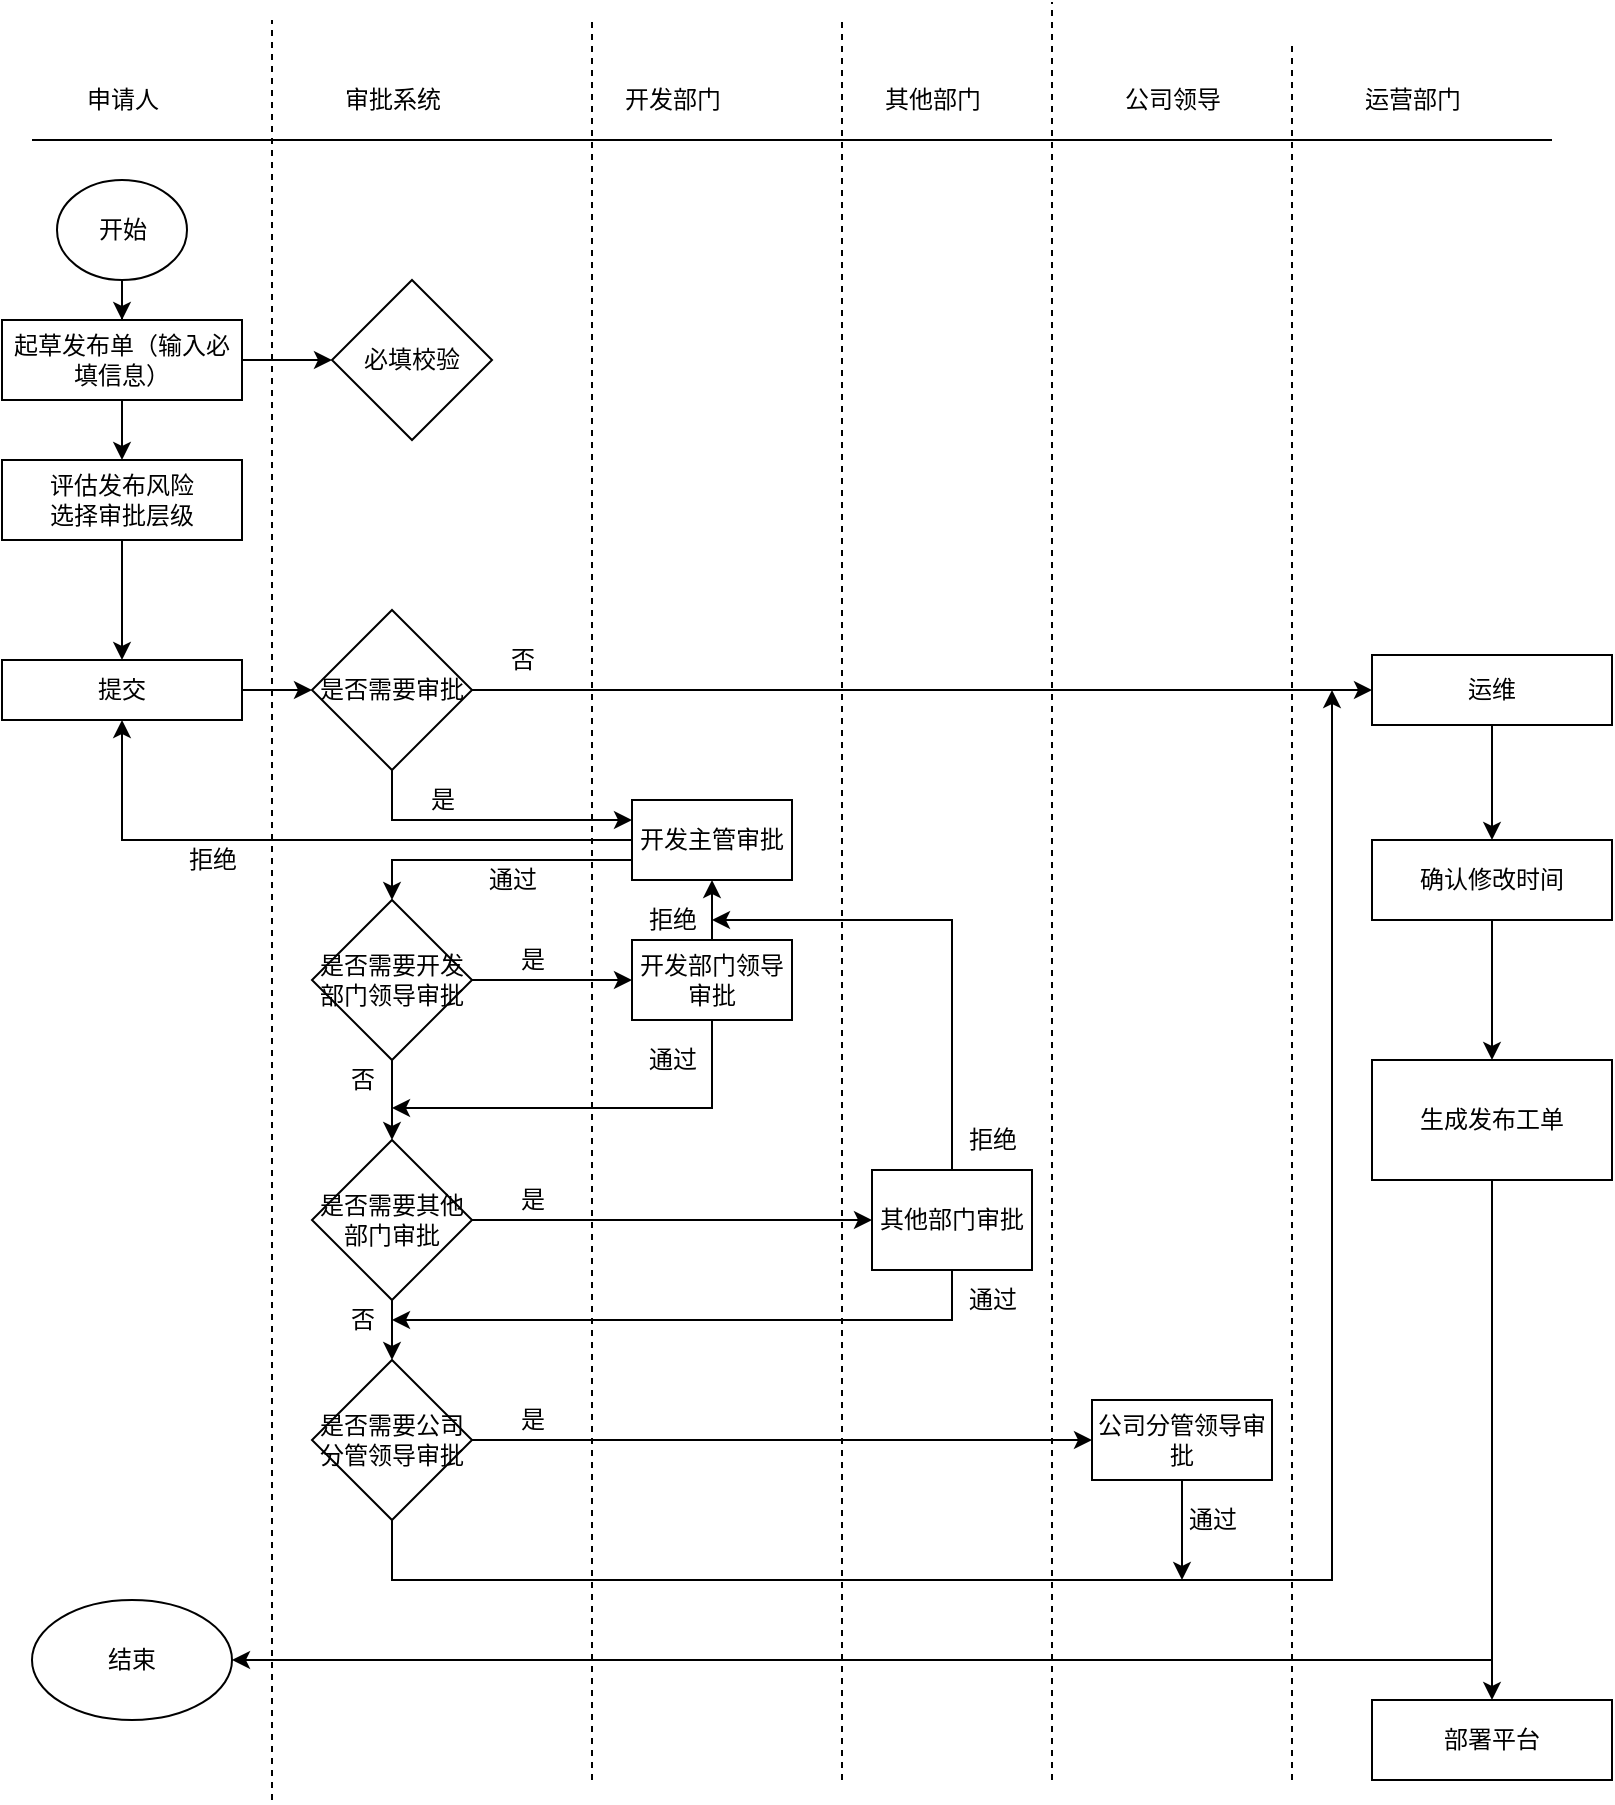 <mxfile version="15.5.2" type="github">
  <diagram id="Vmgq69G5zivHSpTC17q_" name="Page-1">
    <mxGraphModel dx="782" dy="352" grid="1" gridSize="10" guides="1" tooltips="1" connect="1" arrows="1" fold="1" page="1" pageScale="1" pageWidth="850" pageHeight="1100" math="0" shadow="0">
      <root>
        <mxCell id="0" />
        <mxCell id="1" parent="0" />
        <mxCell id="4fzQf8-RqGM_sW67UMcs-1" value="" style="endArrow=none;html=1;rounded=0;" edge="1" parent="1">
          <mxGeometry width="50" height="50" relative="1" as="geometry">
            <mxPoint x="40" y="80" as="sourcePoint" />
            <mxPoint x="800" y="80" as="targetPoint" />
          </mxGeometry>
        </mxCell>
        <mxCell id="4fzQf8-RqGM_sW67UMcs-2" value="" style="endArrow=none;dashed=1;html=1;rounded=0;" edge="1" parent="1">
          <mxGeometry width="50" height="50" relative="1" as="geometry">
            <mxPoint x="160" y="910" as="sourcePoint" />
            <mxPoint x="160" y="20" as="targetPoint" />
          </mxGeometry>
        </mxCell>
        <mxCell id="4fzQf8-RqGM_sW67UMcs-3" value="" style="endArrow=none;dashed=1;html=1;rounded=0;" edge="1" parent="1">
          <mxGeometry width="50" height="50" relative="1" as="geometry">
            <mxPoint x="320" y="900" as="sourcePoint" />
            <mxPoint x="320" y="20" as="targetPoint" />
          </mxGeometry>
        </mxCell>
        <mxCell id="4fzQf8-RqGM_sW67UMcs-4" value="" style="endArrow=none;dashed=1;html=1;rounded=0;" edge="1" parent="1">
          <mxGeometry width="50" height="50" relative="1" as="geometry">
            <mxPoint x="445" y="900" as="sourcePoint" />
            <mxPoint x="445" y="20" as="targetPoint" />
          </mxGeometry>
        </mxCell>
        <mxCell id="4fzQf8-RqGM_sW67UMcs-5" value="" style="endArrow=none;dashed=1;html=1;rounded=0;" edge="1" parent="1">
          <mxGeometry width="50" height="50" relative="1" as="geometry">
            <mxPoint x="550" y="900" as="sourcePoint" />
            <mxPoint x="550" y="11" as="targetPoint" />
          </mxGeometry>
        </mxCell>
        <mxCell id="4fzQf8-RqGM_sW67UMcs-6" value="" style="endArrow=none;dashed=1;html=1;rounded=0;" edge="1" parent="1">
          <mxGeometry width="50" height="50" relative="1" as="geometry">
            <mxPoint x="670" y="900" as="sourcePoint" />
            <mxPoint x="670" y="30" as="targetPoint" />
          </mxGeometry>
        </mxCell>
        <mxCell id="4fzQf8-RqGM_sW67UMcs-7" value="申请人" style="text;html=1;align=center;verticalAlign=middle;resizable=0;points=[];autosize=1;strokeColor=none;fillColor=none;" vertex="1" parent="1">
          <mxGeometry x="60" y="50" width="50" height="20" as="geometry" />
        </mxCell>
        <mxCell id="4fzQf8-RqGM_sW67UMcs-8" value="审批系统" style="text;html=1;align=center;verticalAlign=middle;resizable=0;points=[];autosize=1;strokeColor=none;fillColor=none;" vertex="1" parent="1">
          <mxGeometry x="190" y="50" width="60" height="20" as="geometry" />
        </mxCell>
        <mxCell id="4fzQf8-RqGM_sW67UMcs-9" value="开发部门" style="text;html=1;align=center;verticalAlign=middle;resizable=0;points=[];autosize=1;strokeColor=none;fillColor=none;" vertex="1" parent="1">
          <mxGeometry x="330" y="50" width="60" height="20" as="geometry" />
        </mxCell>
        <mxCell id="4fzQf8-RqGM_sW67UMcs-10" value="其他部门" style="text;html=1;align=center;verticalAlign=middle;resizable=0;points=[];autosize=1;strokeColor=none;fillColor=none;" vertex="1" parent="1">
          <mxGeometry x="460" y="50" width="60" height="20" as="geometry" />
        </mxCell>
        <mxCell id="4fzQf8-RqGM_sW67UMcs-11" value="公司领导" style="text;html=1;align=center;verticalAlign=middle;resizable=0;points=[];autosize=1;strokeColor=none;fillColor=none;" vertex="1" parent="1">
          <mxGeometry x="580" y="50" width="60" height="20" as="geometry" />
        </mxCell>
        <mxCell id="4fzQf8-RqGM_sW67UMcs-12" value="运营部门" style="text;html=1;align=center;verticalAlign=middle;resizable=0;points=[];autosize=1;strokeColor=none;fillColor=none;" vertex="1" parent="1">
          <mxGeometry x="700" y="50" width="60" height="20" as="geometry" />
        </mxCell>
        <mxCell id="4fzQf8-RqGM_sW67UMcs-15" value="" style="edgeStyle=orthogonalEdgeStyle;rounded=0;orthogonalLoop=1;jettySize=auto;html=1;" edge="1" parent="1" source="4fzQf8-RqGM_sW67UMcs-13" target="4fzQf8-RqGM_sW67UMcs-14">
          <mxGeometry relative="1" as="geometry" />
        </mxCell>
        <mxCell id="4fzQf8-RqGM_sW67UMcs-13" value="开始" style="ellipse;whiteSpace=wrap;html=1;" vertex="1" parent="1">
          <mxGeometry x="52.5" y="100" width="65" height="50" as="geometry" />
        </mxCell>
        <mxCell id="4fzQf8-RqGM_sW67UMcs-20" value="" style="edgeStyle=orthogonalEdgeStyle;rounded=0;orthogonalLoop=1;jettySize=auto;html=1;" edge="1" parent="1" source="4fzQf8-RqGM_sW67UMcs-14" target="4fzQf8-RqGM_sW67UMcs-16">
          <mxGeometry relative="1" as="geometry" />
        </mxCell>
        <mxCell id="4fzQf8-RqGM_sW67UMcs-22" value="" style="edgeStyle=orthogonalEdgeStyle;rounded=0;orthogonalLoop=1;jettySize=auto;html=1;" edge="1" parent="1" source="4fzQf8-RqGM_sW67UMcs-14" target="4fzQf8-RqGM_sW67UMcs-21">
          <mxGeometry relative="1" as="geometry" />
        </mxCell>
        <mxCell id="4fzQf8-RqGM_sW67UMcs-14" value="起草发布单（输入必填信息）" style="whiteSpace=wrap;html=1;" vertex="1" parent="1">
          <mxGeometry x="25" y="170" width="120" height="40" as="geometry" />
        </mxCell>
        <mxCell id="4fzQf8-RqGM_sW67UMcs-16" value="必填校验" style="rhombus;whiteSpace=wrap;html=1;" vertex="1" parent="1">
          <mxGeometry x="190" y="150" width="80" height="80" as="geometry" />
        </mxCell>
        <mxCell id="4fzQf8-RqGM_sW67UMcs-24" value="" style="edgeStyle=orthogonalEdgeStyle;rounded=0;orthogonalLoop=1;jettySize=auto;html=1;" edge="1" parent="1" source="4fzQf8-RqGM_sW67UMcs-21" target="4fzQf8-RqGM_sW67UMcs-23">
          <mxGeometry relative="1" as="geometry" />
        </mxCell>
        <mxCell id="4fzQf8-RqGM_sW67UMcs-21" value="&lt;div&gt;评估发布风险&lt;/div&gt;&lt;div&gt;选择审批层级&lt;/div&gt;" style="whiteSpace=wrap;html=1;" vertex="1" parent="1">
          <mxGeometry x="25" y="240" width="120" height="40" as="geometry" />
        </mxCell>
        <mxCell id="4fzQf8-RqGM_sW67UMcs-26" value="" style="edgeStyle=orthogonalEdgeStyle;rounded=0;orthogonalLoop=1;jettySize=auto;html=1;" edge="1" parent="1" source="4fzQf8-RqGM_sW67UMcs-23" target="4fzQf8-RqGM_sW67UMcs-25">
          <mxGeometry relative="1" as="geometry" />
        </mxCell>
        <mxCell id="4fzQf8-RqGM_sW67UMcs-23" value="提交" style="whiteSpace=wrap;html=1;" vertex="1" parent="1">
          <mxGeometry x="25" y="340" width="120" height="30" as="geometry" />
        </mxCell>
        <mxCell id="4fzQf8-RqGM_sW67UMcs-28" value="" style="edgeStyle=orthogonalEdgeStyle;rounded=0;orthogonalLoop=1;jettySize=auto;html=1;" edge="1" parent="1" source="4fzQf8-RqGM_sW67UMcs-25" target="4fzQf8-RqGM_sW67UMcs-27">
          <mxGeometry relative="1" as="geometry" />
        </mxCell>
        <mxCell id="4fzQf8-RqGM_sW67UMcs-25" value="是否需要审批" style="rhombus;whiteSpace=wrap;html=1;" vertex="1" parent="1">
          <mxGeometry x="180" y="315" width="80" height="80" as="geometry" />
        </mxCell>
        <mxCell id="4fzQf8-RqGM_sW67UMcs-68" value="" style="edgeStyle=orthogonalEdgeStyle;rounded=0;orthogonalLoop=1;jettySize=auto;html=1;" edge="1" parent="1" source="4fzQf8-RqGM_sW67UMcs-27" target="4fzQf8-RqGM_sW67UMcs-67">
          <mxGeometry relative="1" as="geometry" />
        </mxCell>
        <mxCell id="4fzQf8-RqGM_sW67UMcs-27" value="运维" style="whiteSpace=wrap;html=1;" vertex="1" parent="1">
          <mxGeometry x="710" y="337.5" width="120" height="35" as="geometry" />
        </mxCell>
        <mxCell id="4fzQf8-RqGM_sW67UMcs-32" value="" style="edgeStyle=orthogonalEdgeStyle;rounded=0;orthogonalLoop=1;jettySize=auto;html=1;" edge="1" parent="1" source="4fzQf8-RqGM_sW67UMcs-29" target="4fzQf8-RqGM_sW67UMcs-31">
          <mxGeometry relative="1" as="geometry" />
        </mxCell>
        <mxCell id="4fzQf8-RqGM_sW67UMcs-45" value="" style="edgeStyle=orthogonalEdgeStyle;rounded=0;orthogonalLoop=1;jettySize=auto;html=1;" edge="1" parent="1" source="4fzQf8-RqGM_sW67UMcs-29" target="4fzQf8-RqGM_sW67UMcs-44">
          <mxGeometry relative="1" as="geometry" />
        </mxCell>
        <mxCell id="4fzQf8-RqGM_sW67UMcs-29" value="是否需要开发部门领导审批" style="rhombus;whiteSpace=wrap;html=1;" vertex="1" parent="1">
          <mxGeometry x="180" y="460" width="80" height="80" as="geometry" />
        </mxCell>
        <mxCell id="4fzQf8-RqGM_sW67UMcs-34" value="" style="edgeStyle=orthogonalEdgeStyle;rounded=0;orthogonalLoop=1;jettySize=auto;html=1;" edge="1" parent="1" source="4fzQf8-RqGM_sW67UMcs-31" target="4fzQf8-RqGM_sW67UMcs-33">
          <mxGeometry relative="1" as="geometry" />
        </mxCell>
        <mxCell id="4fzQf8-RqGM_sW67UMcs-53" value="" style="edgeStyle=orthogonalEdgeStyle;rounded=0;orthogonalLoop=1;jettySize=auto;html=1;" edge="1" parent="1" source="4fzQf8-RqGM_sW67UMcs-31" target="4fzQf8-RqGM_sW67UMcs-52">
          <mxGeometry relative="1" as="geometry" />
        </mxCell>
        <mxCell id="4fzQf8-RqGM_sW67UMcs-31" value="是否需要其他部门审批" style="rhombus;whiteSpace=wrap;html=1;" vertex="1" parent="1">
          <mxGeometry x="180" y="580" width="80" height="80" as="geometry" />
        </mxCell>
        <mxCell id="4fzQf8-RqGM_sW67UMcs-61" value="" style="edgeStyle=orthogonalEdgeStyle;rounded=0;orthogonalLoop=1;jettySize=auto;html=1;" edge="1" parent="1" source="4fzQf8-RqGM_sW67UMcs-33" target="4fzQf8-RqGM_sW67UMcs-60">
          <mxGeometry relative="1" as="geometry" />
        </mxCell>
        <mxCell id="4fzQf8-RqGM_sW67UMcs-33" value="是否需要公司分管领导审批" style="rhombus;whiteSpace=wrap;html=1;" vertex="1" parent="1">
          <mxGeometry x="180" y="690" width="80" height="80" as="geometry" />
        </mxCell>
        <mxCell id="4fzQf8-RqGM_sW67UMcs-42" value="" style="edgeStyle=orthogonalEdgeStyle;rounded=0;orthogonalLoop=1;jettySize=auto;html=1;entryX=0.5;entryY=1;entryDx=0;entryDy=0;" edge="1" parent="1" source="4fzQf8-RqGM_sW67UMcs-35" target="4fzQf8-RqGM_sW67UMcs-23">
          <mxGeometry relative="1" as="geometry" />
        </mxCell>
        <mxCell id="4fzQf8-RqGM_sW67UMcs-35" value="开发主管审批" style="rounded=0;whiteSpace=wrap;html=1;" vertex="1" parent="1">
          <mxGeometry x="340" y="410" width="80" height="40" as="geometry" />
        </mxCell>
        <mxCell id="4fzQf8-RqGM_sW67UMcs-37" value="" style="endArrow=classic;html=1;rounded=0;exitX=0.5;exitY=1;exitDx=0;exitDy=0;entryX=0;entryY=0.25;entryDx=0;entryDy=0;" edge="1" parent="1" source="4fzQf8-RqGM_sW67UMcs-25" target="4fzQf8-RqGM_sW67UMcs-35">
          <mxGeometry width="50" height="50" relative="1" as="geometry">
            <mxPoint x="420" y="470" as="sourcePoint" />
            <mxPoint x="470" y="420" as="targetPoint" />
            <Array as="points">
              <mxPoint x="220" y="420" />
            </Array>
          </mxGeometry>
        </mxCell>
        <mxCell id="4fzQf8-RqGM_sW67UMcs-38" value="" style="endArrow=classic;html=1;rounded=0;exitX=0;exitY=0.75;exitDx=0;exitDy=0;entryX=0.5;entryY=0;entryDx=0;entryDy=0;" edge="1" parent="1" source="4fzQf8-RqGM_sW67UMcs-35" target="4fzQf8-RqGM_sW67UMcs-29">
          <mxGeometry width="50" height="50" relative="1" as="geometry">
            <mxPoint x="420" y="470" as="sourcePoint" />
            <mxPoint x="470" y="420" as="targetPoint" />
            <Array as="points">
              <mxPoint x="220" y="440" />
            </Array>
          </mxGeometry>
        </mxCell>
        <mxCell id="4fzQf8-RqGM_sW67UMcs-39" value="是" style="text;html=1;align=center;verticalAlign=middle;resizable=0;points=[];autosize=1;strokeColor=none;fillColor=none;" vertex="1" parent="1">
          <mxGeometry x="230" y="400" width="30" height="20" as="geometry" />
        </mxCell>
        <mxCell id="4fzQf8-RqGM_sW67UMcs-40" value="否" style="text;html=1;align=center;verticalAlign=middle;resizable=0;points=[];autosize=1;strokeColor=none;fillColor=none;" vertex="1" parent="1">
          <mxGeometry x="270" y="330" width="30" height="20" as="geometry" />
        </mxCell>
        <mxCell id="4fzQf8-RqGM_sW67UMcs-41" value="通过" style="text;html=1;align=center;verticalAlign=middle;resizable=0;points=[];autosize=1;strokeColor=none;fillColor=none;" vertex="1" parent="1">
          <mxGeometry x="260" y="440" width="40" height="20" as="geometry" />
        </mxCell>
        <mxCell id="4fzQf8-RqGM_sW67UMcs-43" value="拒绝" style="text;html=1;align=center;verticalAlign=middle;resizable=0;points=[];autosize=1;strokeColor=none;fillColor=none;" vertex="1" parent="1">
          <mxGeometry x="110" y="430" width="40" height="20" as="geometry" />
        </mxCell>
        <mxCell id="4fzQf8-RqGM_sW67UMcs-50" value="" style="edgeStyle=orthogonalEdgeStyle;rounded=0;orthogonalLoop=1;jettySize=auto;html=1;" edge="1" parent="1" source="4fzQf8-RqGM_sW67UMcs-44" target="4fzQf8-RqGM_sW67UMcs-35">
          <mxGeometry relative="1" as="geometry" />
        </mxCell>
        <mxCell id="4fzQf8-RqGM_sW67UMcs-44" value="开发部门领导审批" style="whiteSpace=wrap;html=1;" vertex="1" parent="1">
          <mxGeometry x="340" y="480" width="80" height="40" as="geometry" />
        </mxCell>
        <mxCell id="4fzQf8-RqGM_sW67UMcs-46" value="是" style="text;html=1;align=center;verticalAlign=middle;resizable=0;points=[];autosize=1;strokeColor=none;fillColor=none;" vertex="1" parent="1">
          <mxGeometry x="275" y="480" width="30" height="20" as="geometry" />
        </mxCell>
        <mxCell id="4fzQf8-RqGM_sW67UMcs-47" value="否" style="text;html=1;align=center;verticalAlign=middle;resizable=0;points=[];autosize=1;strokeColor=none;fillColor=none;" vertex="1" parent="1">
          <mxGeometry x="190" y="540" width="30" height="20" as="geometry" />
        </mxCell>
        <mxCell id="4fzQf8-RqGM_sW67UMcs-48" value="" style="endArrow=classic;html=1;rounded=0;exitX=0.5;exitY=1;exitDx=0;exitDy=0;" edge="1" parent="1" source="4fzQf8-RqGM_sW67UMcs-44">
          <mxGeometry width="50" height="50" relative="1" as="geometry">
            <mxPoint x="290" y="610" as="sourcePoint" />
            <mxPoint x="220" y="564" as="targetPoint" />
            <Array as="points">
              <mxPoint x="380" y="564" />
            </Array>
          </mxGeometry>
        </mxCell>
        <mxCell id="4fzQf8-RqGM_sW67UMcs-49" value="通过" style="text;html=1;align=center;verticalAlign=middle;resizable=0;points=[];autosize=1;strokeColor=none;fillColor=none;" vertex="1" parent="1">
          <mxGeometry x="340" y="530" width="40" height="20" as="geometry" />
        </mxCell>
        <mxCell id="4fzQf8-RqGM_sW67UMcs-51" value="拒绝" style="text;html=1;align=center;verticalAlign=middle;resizable=0;points=[];autosize=1;strokeColor=none;fillColor=none;" vertex="1" parent="1">
          <mxGeometry x="340" y="460" width="40" height="20" as="geometry" />
        </mxCell>
        <mxCell id="4fzQf8-RqGM_sW67UMcs-52" value="其他部门审批" style="whiteSpace=wrap;html=1;" vertex="1" parent="1">
          <mxGeometry x="460" y="595" width="80" height="50" as="geometry" />
        </mxCell>
        <mxCell id="4fzQf8-RqGM_sW67UMcs-54" value="是" style="text;html=1;align=center;verticalAlign=middle;resizable=0;points=[];autosize=1;strokeColor=none;fillColor=none;" vertex="1" parent="1">
          <mxGeometry x="275" y="600" width="30" height="20" as="geometry" />
        </mxCell>
        <mxCell id="4fzQf8-RqGM_sW67UMcs-55" value="否" style="text;html=1;align=center;verticalAlign=middle;resizable=0;points=[];autosize=1;strokeColor=none;fillColor=none;" vertex="1" parent="1">
          <mxGeometry x="190" y="660" width="30" height="20" as="geometry" />
        </mxCell>
        <mxCell id="4fzQf8-RqGM_sW67UMcs-56" value="" style="endArrow=classic;html=1;rounded=0;exitX=0.5;exitY=1;exitDx=0;exitDy=0;" edge="1" parent="1" source="4fzQf8-RqGM_sW67UMcs-52" target="4fzQf8-RqGM_sW67UMcs-55">
          <mxGeometry width="50" height="50" relative="1" as="geometry">
            <mxPoint x="460" y="660" as="sourcePoint" />
            <mxPoint x="510" y="610" as="targetPoint" />
            <Array as="points">
              <mxPoint x="500" y="670" />
            </Array>
          </mxGeometry>
        </mxCell>
        <mxCell id="4fzQf8-RqGM_sW67UMcs-57" value="通过" style="text;html=1;align=center;verticalAlign=middle;resizable=0;points=[];autosize=1;strokeColor=none;fillColor=none;" vertex="1" parent="1">
          <mxGeometry x="500" y="650" width="40" height="20" as="geometry" />
        </mxCell>
        <mxCell id="4fzQf8-RqGM_sW67UMcs-58" value="" style="endArrow=classic;html=1;rounded=0;exitX=0.5;exitY=0;exitDx=0;exitDy=0;entryX=1;entryY=0.5;entryDx=0;entryDy=0;entryPerimeter=0;" edge="1" parent="1" source="4fzQf8-RqGM_sW67UMcs-52" target="4fzQf8-RqGM_sW67UMcs-51">
          <mxGeometry width="50" height="50" relative="1" as="geometry">
            <mxPoint x="460" y="560" as="sourcePoint" />
            <mxPoint x="500" y="460" as="targetPoint" />
            <Array as="points">
              <mxPoint x="500" y="470" />
            </Array>
          </mxGeometry>
        </mxCell>
        <mxCell id="4fzQf8-RqGM_sW67UMcs-59" value="拒绝" style="text;html=1;align=center;verticalAlign=middle;resizable=0;points=[];autosize=1;strokeColor=none;fillColor=none;" vertex="1" parent="1">
          <mxGeometry x="500" y="570" width="40" height="20" as="geometry" />
        </mxCell>
        <mxCell id="4fzQf8-RqGM_sW67UMcs-60" value="公司分管领导审批" style="whiteSpace=wrap;html=1;" vertex="1" parent="1">
          <mxGeometry x="570" y="710" width="90" height="40" as="geometry" />
        </mxCell>
        <mxCell id="4fzQf8-RqGM_sW67UMcs-62" value="是" style="text;html=1;align=center;verticalAlign=middle;resizable=0;points=[];autosize=1;strokeColor=none;fillColor=none;" vertex="1" parent="1">
          <mxGeometry x="275" y="710" width="30" height="20" as="geometry" />
        </mxCell>
        <mxCell id="4fzQf8-RqGM_sW67UMcs-63" value="" style="endArrow=classic;html=1;rounded=0;exitX=0.5;exitY=1;exitDx=0;exitDy=0;" edge="1" parent="1" source="4fzQf8-RqGM_sW67UMcs-33">
          <mxGeometry width="50" height="50" relative="1" as="geometry">
            <mxPoint x="500" y="750" as="sourcePoint" />
            <mxPoint x="690" y="355" as="targetPoint" />
            <Array as="points">
              <mxPoint x="220" y="800" />
              <mxPoint x="690" y="800" />
            </Array>
          </mxGeometry>
        </mxCell>
        <mxCell id="4fzQf8-RqGM_sW67UMcs-64" value="" style="endArrow=classic;html=1;rounded=0;exitX=0.5;exitY=1;exitDx=0;exitDy=0;" edge="1" parent="1" source="4fzQf8-RqGM_sW67UMcs-60">
          <mxGeometry width="50" height="50" relative="1" as="geometry">
            <mxPoint x="500" y="750" as="sourcePoint" />
            <mxPoint x="615" y="800" as="targetPoint" />
          </mxGeometry>
        </mxCell>
        <mxCell id="4fzQf8-RqGM_sW67UMcs-65" value="通过" style="text;html=1;align=center;verticalAlign=middle;resizable=0;points=[];autosize=1;strokeColor=none;fillColor=none;" vertex="1" parent="1">
          <mxGeometry x="610" y="760" width="40" height="20" as="geometry" />
        </mxCell>
        <mxCell id="4fzQf8-RqGM_sW67UMcs-71" value="" style="edgeStyle=orthogonalEdgeStyle;rounded=0;orthogonalLoop=1;jettySize=auto;html=1;" edge="1" parent="1" source="4fzQf8-RqGM_sW67UMcs-67" target="4fzQf8-RqGM_sW67UMcs-70">
          <mxGeometry relative="1" as="geometry" />
        </mxCell>
        <mxCell id="4fzQf8-RqGM_sW67UMcs-67" value="确认修改时间" style="whiteSpace=wrap;html=1;" vertex="1" parent="1">
          <mxGeometry x="710" y="430" width="120" height="40" as="geometry" />
        </mxCell>
        <mxCell id="4fzQf8-RqGM_sW67UMcs-69" value="结束" style="ellipse;whiteSpace=wrap;html=1;" vertex="1" parent="1">
          <mxGeometry x="40" y="810" width="100" height="60" as="geometry" />
        </mxCell>
        <mxCell id="4fzQf8-RqGM_sW67UMcs-73" value="" style="edgeStyle=orthogonalEdgeStyle;rounded=0;orthogonalLoop=1;jettySize=auto;html=1;" edge="1" parent="1" source="4fzQf8-RqGM_sW67UMcs-70" target="4fzQf8-RqGM_sW67UMcs-72">
          <mxGeometry relative="1" as="geometry" />
        </mxCell>
        <mxCell id="4fzQf8-RqGM_sW67UMcs-70" value="生成发布工单" style="whiteSpace=wrap;html=1;" vertex="1" parent="1">
          <mxGeometry x="710" y="540" width="120" height="60" as="geometry" />
        </mxCell>
        <mxCell id="4fzQf8-RqGM_sW67UMcs-72" value="部署平台" style="whiteSpace=wrap;html=1;" vertex="1" parent="1">
          <mxGeometry x="710" y="860" width="120" height="40" as="geometry" />
        </mxCell>
        <mxCell id="4fzQf8-RqGM_sW67UMcs-74" value="" style="endArrow=classic;html=1;rounded=0;entryX=1;entryY=0.5;entryDx=0;entryDy=0;" edge="1" parent="1" target="4fzQf8-RqGM_sW67UMcs-69">
          <mxGeometry width="50" height="50" relative="1" as="geometry">
            <mxPoint x="770" y="840" as="sourcePoint" />
            <mxPoint x="140" y="830" as="targetPoint" />
          </mxGeometry>
        </mxCell>
      </root>
    </mxGraphModel>
  </diagram>
</mxfile>
